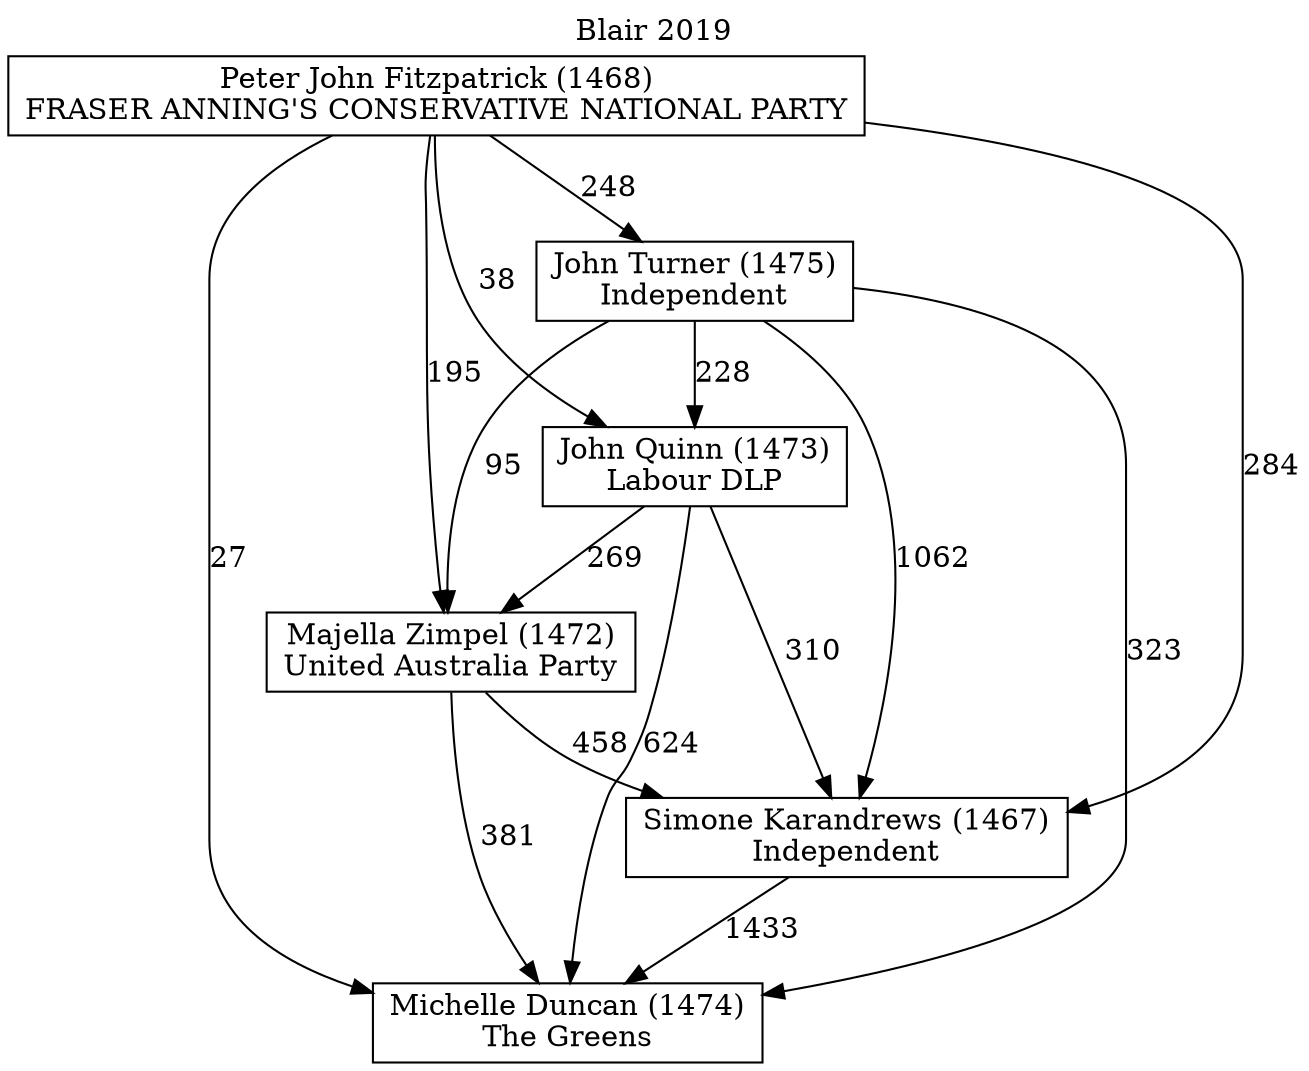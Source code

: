 // House preference flow
digraph "Michelle Duncan (1474)_Blair_2019" {
	graph [label="Blair 2019" labelloc=t mclimit=10]
	node [shape=box]
	"Michelle Duncan (1474)" [label="Michelle Duncan (1474)
The Greens"]
	"Simone Karandrews (1467)" [label="Simone Karandrews (1467)
Independent"]
	"Majella Zimpel (1472)" [label="Majella Zimpel (1472)
United Australia Party"]
	"John Quinn (1473)" [label="John Quinn (1473)
Labour DLP"]
	"John Turner (1475)" [label="John Turner (1475)
Independent"]
	"Peter John Fitzpatrick (1468)" [label="Peter John Fitzpatrick (1468)
FRASER ANNING'S CONSERVATIVE NATIONAL PARTY"]
	"Michelle Duncan (1474)" [label="Michelle Duncan (1474)
The Greens"]
	"Majella Zimpel (1472)" [label="Majella Zimpel (1472)
United Australia Party"]
	"John Quinn (1473)" [label="John Quinn (1473)
Labour DLP"]
	"John Turner (1475)" [label="John Turner (1475)
Independent"]
	"Peter John Fitzpatrick (1468)" [label="Peter John Fitzpatrick (1468)
FRASER ANNING'S CONSERVATIVE NATIONAL PARTY"]
	"Michelle Duncan (1474)" [label="Michelle Duncan (1474)
The Greens"]
	"John Quinn (1473)" [label="John Quinn (1473)
Labour DLP"]
	"John Turner (1475)" [label="John Turner (1475)
Independent"]
	"Peter John Fitzpatrick (1468)" [label="Peter John Fitzpatrick (1468)
FRASER ANNING'S CONSERVATIVE NATIONAL PARTY"]
	"Michelle Duncan (1474)" [label="Michelle Duncan (1474)
The Greens"]
	"John Turner (1475)" [label="John Turner (1475)
Independent"]
	"Peter John Fitzpatrick (1468)" [label="Peter John Fitzpatrick (1468)
FRASER ANNING'S CONSERVATIVE NATIONAL PARTY"]
	"Michelle Duncan (1474)" [label="Michelle Duncan (1474)
The Greens"]
	"Peter John Fitzpatrick (1468)" [label="Peter John Fitzpatrick (1468)
FRASER ANNING'S CONSERVATIVE NATIONAL PARTY"]
	"Peter John Fitzpatrick (1468)" [label="Peter John Fitzpatrick (1468)
FRASER ANNING'S CONSERVATIVE NATIONAL PARTY"]
	"John Turner (1475)" [label="John Turner (1475)
Independent"]
	"Peter John Fitzpatrick (1468)" [label="Peter John Fitzpatrick (1468)
FRASER ANNING'S CONSERVATIVE NATIONAL PARTY"]
	"Peter John Fitzpatrick (1468)" [label="Peter John Fitzpatrick (1468)
FRASER ANNING'S CONSERVATIVE NATIONAL PARTY"]
	"John Quinn (1473)" [label="John Quinn (1473)
Labour DLP"]
	"John Turner (1475)" [label="John Turner (1475)
Independent"]
	"Peter John Fitzpatrick (1468)" [label="Peter John Fitzpatrick (1468)
FRASER ANNING'S CONSERVATIVE NATIONAL PARTY"]
	"John Quinn (1473)" [label="John Quinn (1473)
Labour DLP"]
	"Peter John Fitzpatrick (1468)" [label="Peter John Fitzpatrick (1468)
FRASER ANNING'S CONSERVATIVE NATIONAL PARTY"]
	"Peter John Fitzpatrick (1468)" [label="Peter John Fitzpatrick (1468)
FRASER ANNING'S CONSERVATIVE NATIONAL PARTY"]
	"John Turner (1475)" [label="John Turner (1475)
Independent"]
	"Peter John Fitzpatrick (1468)" [label="Peter John Fitzpatrick (1468)
FRASER ANNING'S CONSERVATIVE NATIONAL PARTY"]
	"Peter John Fitzpatrick (1468)" [label="Peter John Fitzpatrick (1468)
FRASER ANNING'S CONSERVATIVE NATIONAL PARTY"]
	"Majella Zimpel (1472)" [label="Majella Zimpel (1472)
United Australia Party"]
	"John Quinn (1473)" [label="John Quinn (1473)
Labour DLP"]
	"John Turner (1475)" [label="John Turner (1475)
Independent"]
	"Peter John Fitzpatrick (1468)" [label="Peter John Fitzpatrick (1468)
FRASER ANNING'S CONSERVATIVE NATIONAL PARTY"]
	"Majella Zimpel (1472)" [label="Majella Zimpel (1472)
United Australia Party"]
	"John Turner (1475)" [label="John Turner (1475)
Independent"]
	"Peter John Fitzpatrick (1468)" [label="Peter John Fitzpatrick (1468)
FRASER ANNING'S CONSERVATIVE NATIONAL PARTY"]
	"Majella Zimpel (1472)" [label="Majella Zimpel (1472)
United Australia Party"]
	"Peter John Fitzpatrick (1468)" [label="Peter John Fitzpatrick (1468)
FRASER ANNING'S CONSERVATIVE NATIONAL PARTY"]
	"Peter John Fitzpatrick (1468)" [label="Peter John Fitzpatrick (1468)
FRASER ANNING'S CONSERVATIVE NATIONAL PARTY"]
	"John Turner (1475)" [label="John Turner (1475)
Independent"]
	"Peter John Fitzpatrick (1468)" [label="Peter John Fitzpatrick (1468)
FRASER ANNING'S CONSERVATIVE NATIONAL PARTY"]
	"Peter John Fitzpatrick (1468)" [label="Peter John Fitzpatrick (1468)
FRASER ANNING'S CONSERVATIVE NATIONAL PARTY"]
	"John Quinn (1473)" [label="John Quinn (1473)
Labour DLP"]
	"John Turner (1475)" [label="John Turner (1475)
Independent"]
	"Peter John Fitzpatrick (1468)" [label="Peter John Fitzpatrick (1468)
FRASER ANNING'S CONSERVATIVE NATIONAL PARTY"]
	"John Quinn (1473)" [label="John Quinn (1473)
Labour DLP"]
	"Peter John Fitzpatrick (1468)" [label="Peter John Fitzpatrick (1468)
FRASER ANNING'S CONSERVATIVE NATIONAL PARTY"]
	"Peter John Fitzpatrick (1468)" [label="Peter John Fitzpatrick (1468)
FRASER ANNING'S CONSERVATIVE NATIONAL PARTY"]
	"John Turner (1475)" [label="John Turner (1475)
Independent"]
	"Peter John Fitzpatrick (1468)" [label="Peter John Fitzpatrick (1468)
FRASER ANNING'S CONSERVATIVE NATIONAL PARTY"]
	"Peter John Fitzpatrick (1468)" [label="Peter John Fitzpatrick (1468)
FRASER ANNING'S CONSERVATIVE NATIONAL PARTY"]
	"Simone Karandrews (1467)" [label="Simone Karandrews (1467)
Independent"]
	"Majella Zimpel (1472)" [label="Majella Zimpel (1472)
United Australia Party"]
	"John Quinn (1473)" [label="John Quinn (1473)
Labour DLP"]
	"John Turner (1475)" [label="John Turner (1475)
Independent"]
	"Peter John Fitzpatrick (1468)" [label="Peter John Fitzpatrick (1468)
FRASER ANNING'S CONSERVATIVE NATIONAL PARTY"]
	"Simone Karandrews (1467)" [label="Simone Karandrews (1467)
Independent"]
	"John Quinn (1473)" [label="John Quinn (1473)
Labour DLP"]
	"John Turner (1475)" [label="John Turner (1475)
Independent"]
	"Peter John Fitzpatrick (1468)" [label="Peter John Fitzpatrick (1468)
FRASER ANNING'S CONSERVATIVE NATIONAL PARTY"]
	"Simone Karandrews (1467)" [label="Simone Karandrews (1467)
Independent"]
	"John Turner (1475)" [label="John Turner (1475)
Independent"]
	"Peter John Fitzpatrick (1468)" [label="Peter John Fitzpatrick (1468)
FRASER ANNING'S CONSERVATIVE NATIONAL PARTY"]
	"Simone Karandrews (1467)" [label="Simone Karandrews (1467)
Independent"]
	"Peter John Fitzpatrick (1468)" [label="Peter John Fitzpatrick (1468)
FRASER ANNING'S CONSERVATIVE NATIONAL PARTY"]
	"Peter John Fitzpatrick (1468)" [label="Peter John Fitzpatrick (1468)
FRASER ANNING'S CONSERVATIVE NATIONAL PARTY"]
	"John Turner (1475)" [label="John Turner (1475)
Independent"]
	"Peter John Fitzpatrick (1468)" [label="Peter John Fitzpatrick (1468)
FRASER ANNING'S CONSERVATIVE NATIONAL PARTY"]
	"Peter John Fitzpatrick (1468)" [label="Peter John Fitzpatrick (1468)
FRASER ANNING'S CONSERVATIVE NATIONAL PARTY"]
	"John Quinn (1473)" [label="John Quinn (1473)
Labour DLP"]
	"John Turner (1475)" [label="John Turner (1475)
Independent"]
	"Peter John Fitzpatrick (1468)" [label="Peter John Fitzpatrick (1468)
FRASER ANNING'S CONSERVATIVE NATIONAL PARTY"]
	"John Quinn (1473)" [label="John Quinn (1473)
Labour DLP"]
	"Peter John Fitzpatrick (1468)" [label="Peter John Fitzpatrick (1468)
FRASER ANNING'S CONSERVATIVE NATIONAL PARTY"]
	"Peter John Fitzpatrick (1468)" [label="Peter John Fitzpatrick (1468)
FRASER ANNING'S CONSERVATIVE NATIONAL PARTY"]
	"John Turner (1475)" [label="John Turner (1475)
Independent"]
	"Peter John Fitzpatrick (1468)" [label="Peter John Fitzpatrick (1468)
FRASER ANNING'S CONSERVATIVE NATIONAL PARTY"]
	"Peter John Fitzpatrick (1468)" [label="Peter John Fitzpatrick (1468)
FRASER ANNING'S CONSERVATIVE NATIONAL PARTY"]
	"Majella Zimpel (1472)" [label="Majella Zimpel (1472)
United Australia Party"]
	"John Quinn (1473)" [label="John Quinn (1473)
Labour DLP"]
	"John Turner (1475)" [label="John Turner (1475)
Independent"]
	"Peter John Fitzpatrick (1468)" [label="Peter John Fitzpatrick (1468)
FRASER ANNING'S CONSERVATIVE NATIONAL PARTY"]
	"Majella Zimpel (1472)" [label="Majella Zimpel (1472)
United Australia Party"]
	"John Turner (1475)" [label="John Turner (1475)
Independent"]
	"Peter John Fitzpatrick (1468)" [label="Peter John Fitzpatrick (1468)
FRASER ANNING'S CONSERVATIVE NATIONAL PARTY"]
	"Majella Zimpel (1472)" [label="Majella Zimpel (1472)
United Australia Party"]
	"Peter John Fitzpatrick (1468)" [label="Peter John Fitzpatrick (1468)
FRASER ANNING'S CONSERVATIVE NATIONAL PARTY"]
	"Peter John Fitzpatrick (1468)" [label="Peter John Fitzpatrick (1468)
FRASER ANNING'S CONSERVATIVE NATIONAL PARTY"]
	"John Turner (1475)" [label="John Turner (1475)
Independent"]
	"Peter John Fitzpatrick (1468)" [label="Peter John Fitzpatrick (1468)
FRASER ANNING'S CONSERVATIVE NATIONAL PARTY"]
	"Peter John Fitzpatrick (1468)" [label="Peter John Fitzpatrick (1468)
FRASER ANNING'S CONSERVATIVE NATIONAL PARTY"]
	"John Quinn (1473)" [label="John Quinn (1473)
Labour DLP"]
	"John Turner (1475)" [label="John Turner (1475)
Independent"]
	"Peter John Fitzpatrick (1468)" [label="Peter John Fitzpatrick (1468)
FRASER ANNING'S CONSERVATIVE NATIONAL PARTY"]
	"John Quinn (1473)" [label="John Quinn (1473)
Labour DLP"]
	"Peter John Fitzpatrick (1468)" [label="Peter John Fitzpatrick (1468)
FRASER ANNING'S CONSERVATIVE NATIONAL PARTY"]
	"Peter John Fitzpatrick (1468)" [label="Peter John Fitzpatrick (1468)
FRASER ANNING'S CONSERVATIVE NATIONAL PARTY"]
	"John Turner (1475)" [label="John Turner (1475)
Independent"]
	"Peter John Fitzpatrick (1468)" [label="Peter John Fitzpatrick (1468)
FRASER ANNING'S CONSERVATIVE NATIONAL PARTY"]
	"Peter John Fitzpatrick (1468)" [label="Peter John Fitzpatrick (1468)
FRASER ANNING'S CONSERVATIVE NATIONAL PARTY"]
	"Simone Karandrews (1467)" -> "Michelle Duncan (1474)" [label=1433]
	"Majella Zimpel (1472)" -> "Simone Karandrews (1467)" [label=458]
	"John Quinn (1473)" -> "Majella Zimpel (1472)" [label=269]
	"John Turner (1475)" -> "John Quinn (1473)" [label=228]
	"Peter John Fitzpatrick (1468)" -> "John Turner (1475)" [label=248]
	"Majella Zimpel (1472)" -> "Michelle Duncan (1474)" [label=381]
	"John Quinn (1473)" -> "Michelle Duncan (1474)" [label=624]
	"John Turner (1475)" -> "Michelle Duncan (1474)" [label=323]
	"Peter John Fitzpatrick (1468)" -> "Michelle Duncan (1474)" [label=27]
	"Peter John Fitzpatrick (1468)" -> "John Quinn (1473)" [label=38]
	"John Turner (1475)" -> "Majella Zimpel (1472)" [label=95]
	"Peter John Fitzpatrick (1468)" -> "Majella Zimpel (1472)" [label=195]
	"John Quinn (1473)" -> "Simone Karandrews (1467)" [label=310]
	"John Turner (1475)" -> "Simone Karandrews (1467)" [label=1062]
	"Peter John Fitzpatrick (1468)" -> "Simone Karandrews (1467)" [label=284]
}
